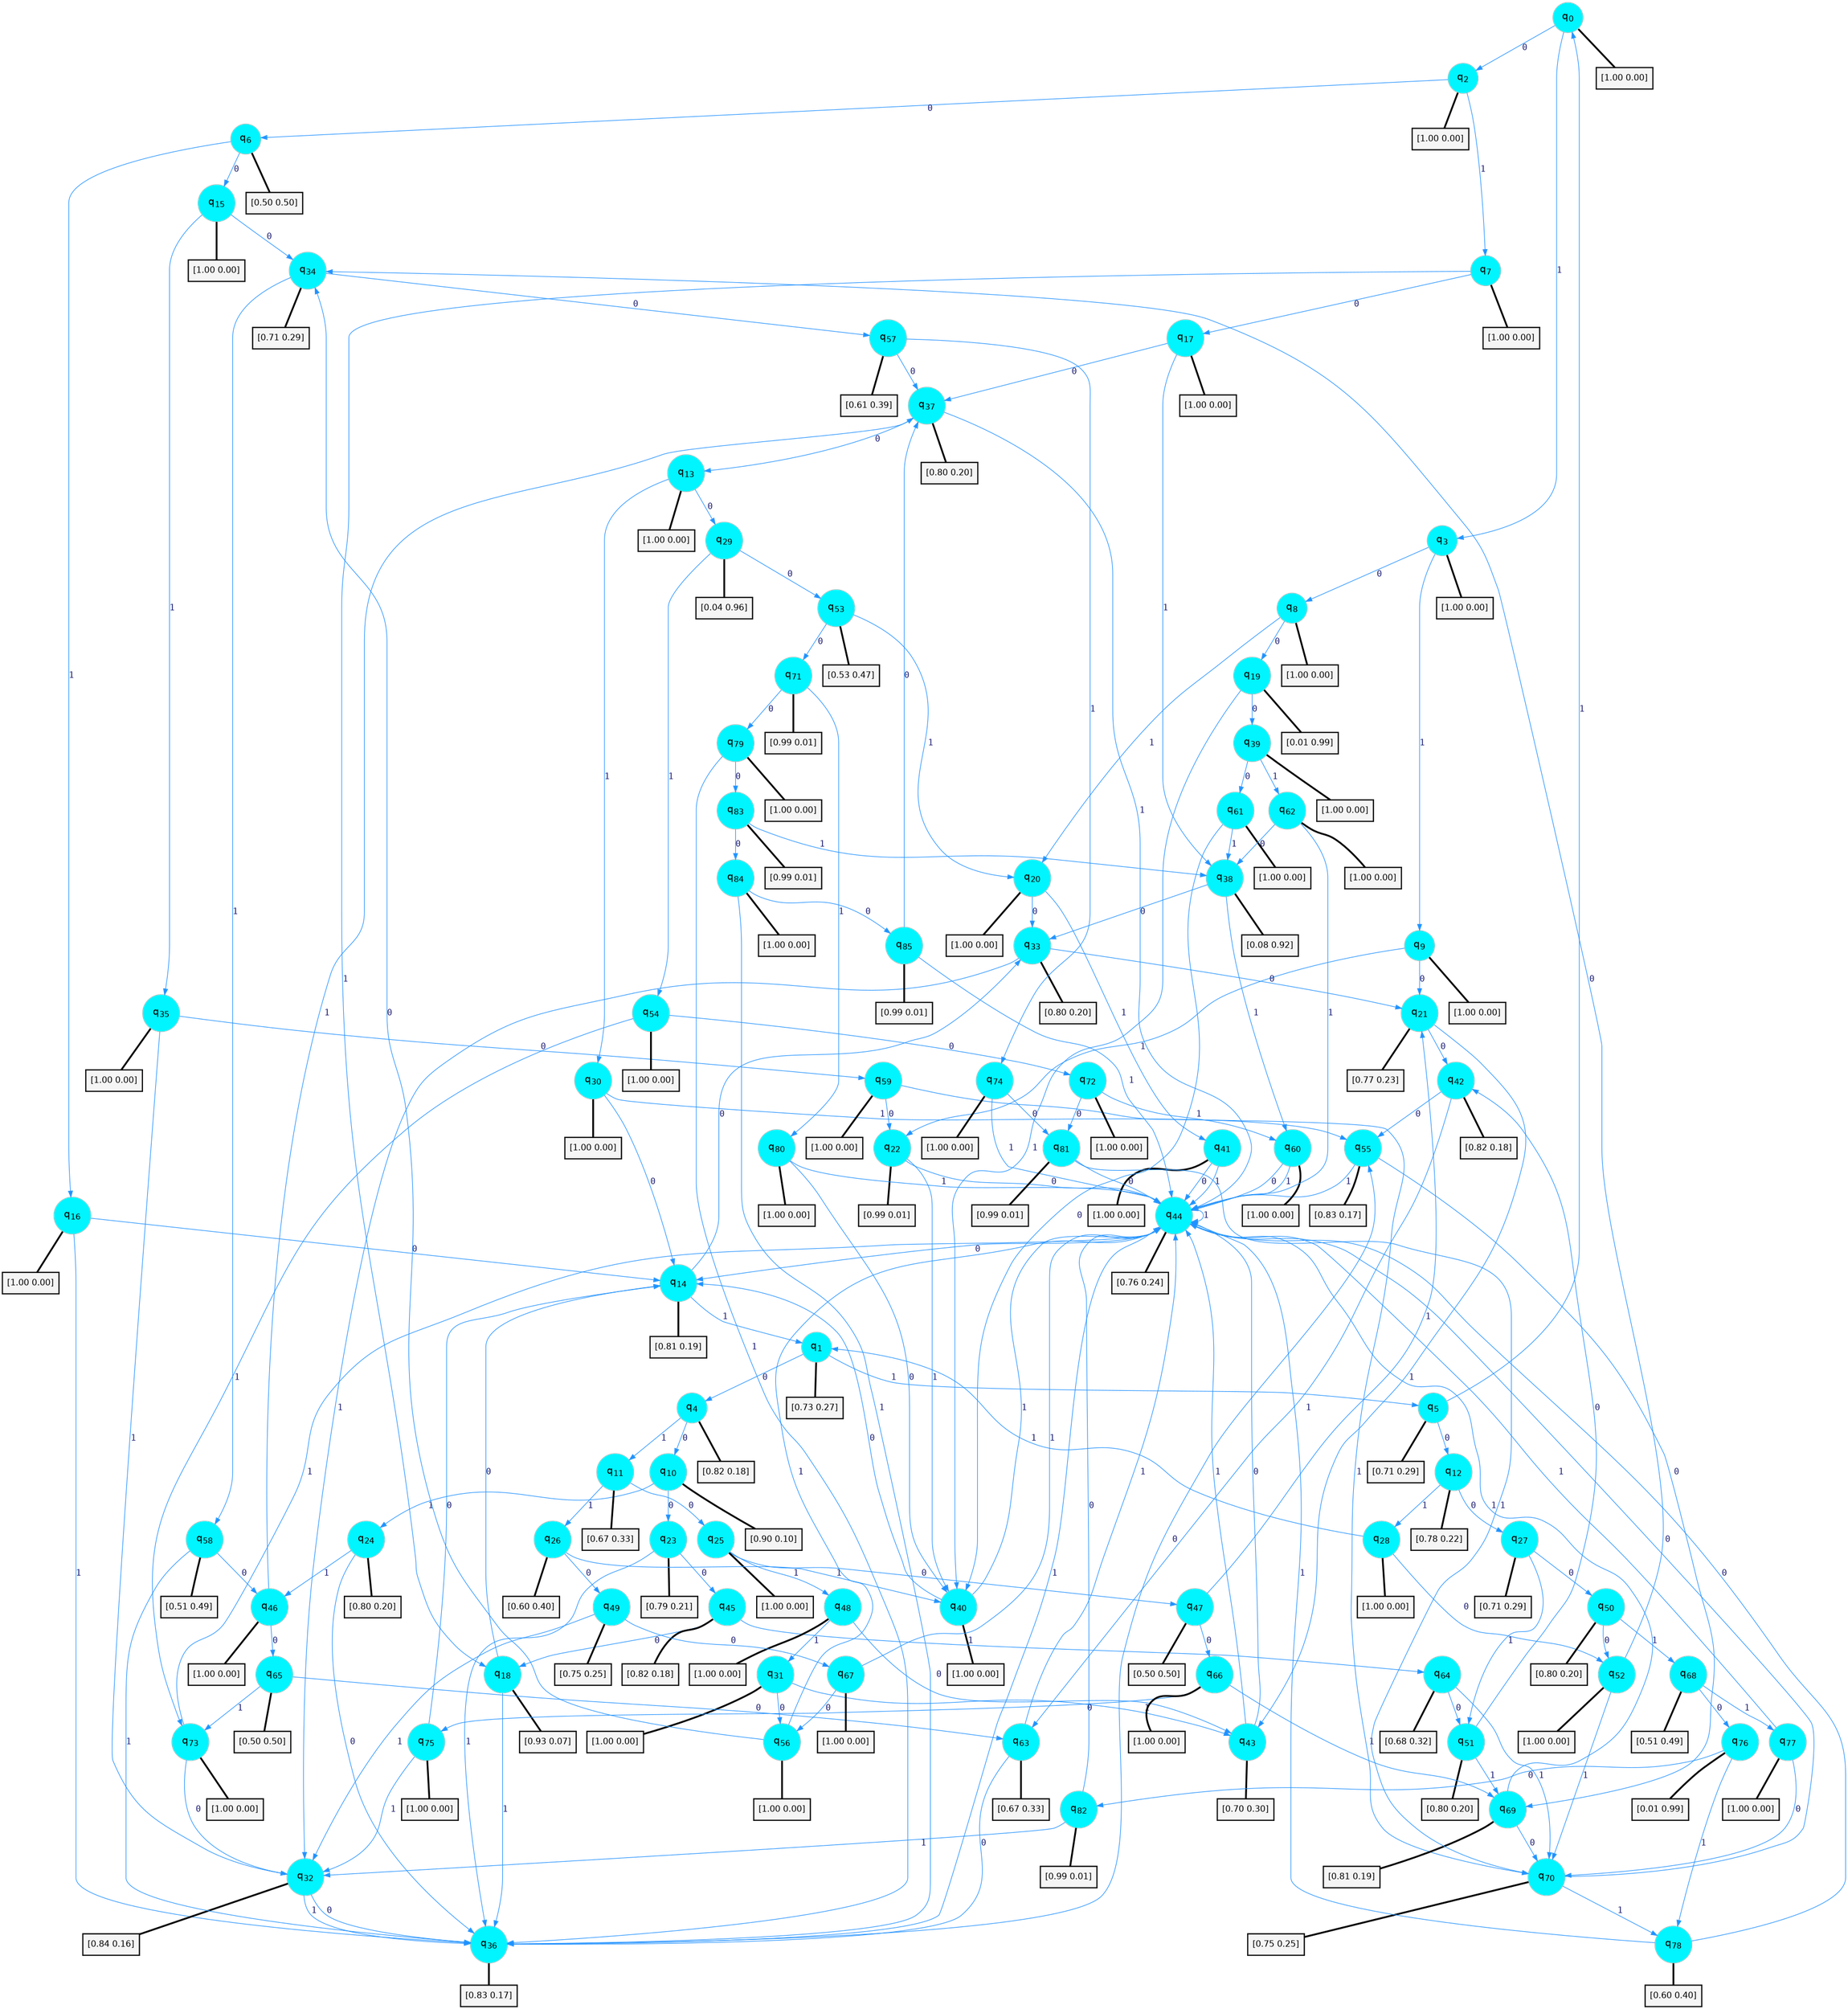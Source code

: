 digraph G {
graph [
bgcolor=transparent, dpi=300, rankdir=TD, size="40,25"];
node [
color=gray, fillcolor=turquoise1, fontcolor=black, fontname=Helvetica, fontsize=16, fontweight=bold, shape=circle, style=filled];
edge [
arrowsize=1, color=dodgerblue1, fontcolor=midnightblue, fontname=courier, fontweight=bold, penwidth=1, style=solid, weight=20];
0[label=<q<SUB>0</SUB>>];
1[label=<q<SUB>1</SUB>>];
2[label=<q<SUB>2</SUB>>];
3[label=<q<SUB>3</SUB>>];
4[label=<q<SUB>4</SUB>>];
5[label=<q<SUB>5</SUB>>];
6[label=<q<SUB>6</SUB>>];
7[label=<q<SUB>7</SUB>>];
8[label=<q<SUB>8</SUB>>];
9[label=<q<SUB>9</SUB>>];
10[label=<q<SUB>10</SUB>>];
11[label=<q<SUB>11</SUB>>];
12[label=<q<SUB>12</SUB>>];
13[label=<q<SUB>13</SUB>>];
14[label=<q<SUB>14</SUB>>];
15[label=<q<SUB>15</SUB>>];
16[label=<q<SUB>16</SUB>>];
17[label=<q<SUB>17</SUB>>];
18[label=<q<SUB>18</SUB>>];
19[label=<q<SUB>19</SUB>>];
20[label=<q<SUB>20</SUB>>];
21[label=<q<SUB>21</SUB>>];
22[label=<q<SUB>22</SUB>>];
23[label=<q<SUB>23</SUB>>];
24[label=<q<SUB>24</SUB>>];
25[label=<q<SUB>25</SUB>>];
26[label=<q<SUB>26</SUB>>];
27[label=<q<SUB>27</SUB>>];
28[label=<q<SUB>28</SUB>>];
29[label=<q<SUB>29</SUB>>];
30[label=<q<SUB>30</SUB>>];
31[label=<q<SUB>31</SUB>>];
32[label=<q<SUB>32</SUB>>];
33[label=<q<SUB>33</SUB>>];
34[label=<q<SUB>34</SUB>>];
35[label=<q<SUB>35</SUB>>];
36[label=<q<SUB>36</SUB>>];
37[label=<q<SUB>37</SUB>>];
38[label=<q<SUB>38</SUB>>];
39[label=<q<SUB>39</SUB>>];
40[label=<q<SUB>40</SUB>>];
41[label=<q<SUB>41</SUB>>];
42[label=<q<SUB>42</SUB>>];
43[label=<q<SUB>43</SUB>>];
44[label=<q<SUB>44</SUB>>];
45[label=<q<SUB>45</SUB>>];
46[label=<q<SUB>46</SUB>>];
47[label=<q<SUB>47</SUB>>];
48[label=<q<SUB>48</SUB>>];
49[label=<q<SUB>49</SUB>>];
50[label=<q<SUB>50</SUB>>];
51[label=<q<SUB>51</SUB>>];
52[label=<q<SUB>52</SUB>>];
53[label=<q<SUB>53</SUB>>];
54[label=<q<SUB>54</SUB>>];
55[label=<q<SUB>55</SUB>>];
56[label=<q<SUB>56</SUB>>];
57[label=<q<SUB>57</SUB>>];
58[label=<q<SUB>58</SUB>>];
59[label=<q<SUB>59</SUB>>];
60[label=<q<SUB>60</SUB>>];
61[label=<q<SUB>61</SUB>>];
62[label=<q<SUB>62</SUB>>];
63[label=<q<SUB>63</SUB>>];
64[label=<q<SUB>64</SUB>>];
65[label=<q<SUB>65</SUB>>];
66[label=<q<SUB>66</SUB>>];
67[label=<q<SUB>67</SUB>>];
68[label=<q<SUB>68</SUB>>];
69[label=<q<SUB>69</SUB>>];
70[label=<q<SUB>70</SUB>>];
71[label=<q<SUB>71</SUB>>];
72[label=<q<SUB>72</SUB>>];
73[label=<q<SUB>73</SUB>>];
74[label=<q<SUB>74</SUB>>];
75[label=<q<SUB>75</SUB>>];
76[label=<q<SUB>76</SUB>>];
77[label=<q<SUB>77</SUB>>];
78[label=<q<SUB>78</SUB>>];
79[label=<q<SUB>79</SUB>>];
80[label=<q<SUB>80</SUB>>];
81[label=<q<SUB>81</SUB>>];
82[label=<q<SUB>82</SUB>>];
83[label=<q<SUB>83</SUB>>];
84[label=<q<SUB>84</SUB>>];
85[label=<q<SUB>85</SUB>>];
86[label="[1.00 0.00]", shape=box,fontcolor=black, fontname=Helvetica, fontsize=14, penwidth=2, fillcolor=whitesmoke,color=black];
87[label="[0.73 0.27]", shape=box,fontcolor=black, fontname=Helvetica, fontsize=14, penwidth=2, fillcolor=whitesmoke,color=black];
88[label="[1.00 0.00]", shape=box,fontcolor=black, fontname=Helvetica, fontsize=14, penwidth=2, fillcolor=whitesmoke,color=black];
89[label="[1.00 0.00]", shape=box,fontcolor=black, fontname=Helvetica, fontsize=14, penwidth=2, fillcolor=whitesmoke,color=black];
90[label="[0.82 0.18]", shape=box,fontcolor=black, fontname=Helvetica, fontsize=14, penwidth=2, fillcolor=whitesmoke,color=black];
91[label="[0.71 0.29]", shape=box,fontcolor=black, fontname=Helvetica, fontsize=14, penwidth=2, fillcolor=whitesmoke,color=black];
92[label="[0.50 0.50]", shape=box,fontcolor=black, fontname=Helvetica, fontsize=14, penwidth=2, fillcolor=whitesmoke,color=black];
93[label="[1.00 0.00]", shape=box,fontcolor=black, fontname=Helvetica, fontsize=14, penwidth=2, fillcolor=whitesmoke,color=black];
94[label="[1.00 0.00]", shape=box,fontcolor=black, fontname=Helvetica, fontsize=14, penwidth=2, fillcolor=whitesmoke,color=black];
95[label="[1.00 0.00]", shape=box,fontcolor=black, fontname=Helvetica, fontsize=14, penwidth=2, fillcolor=whitesmoke,color=black];
96[label="[0.90 0.10]", shape=box,fontcolor=black, fontname=Helvetica, fontsize=14, penwidth=2, fillcolor=whitesmoke,color=black];
97[label="[0.67 0.33]", shape=box,fontcolor=black, fontname=Helvetica, fontsize=14, penwidth=2, fillcolor=whitesmoke,color=black];
98[label="[0.78 0.22]", shape=box,fontcolor=black, fontname=Helvetica, fontsize=14, penwidth=2, fillcolor=whitesmoke,color=black];
99[label="[1.00 0.00]", shape=box,fontcolor=black, fontname=Helvetica, fontsize=14, penwidth=2, fillcolor=whitesmoke,color=black];
100[label="[0.81 0.19]", shape=box,fontcolor=black, fontname=Helvetica, fontsize=14, penwidth=2, fillcolor=whitesmoke,color=black];
101[label="[1.00 0.00]", shape=box,fontcolor=black, fontname=Helvetica, fontsize=14, penwidth=2, fillcolor=whitesmoke,color=black];
102[label="[1.00 0.00]", shape=box,fontcolor=black, fontname=Helvetica, fontsize=14, penwidth=2, fillcolor=whitesmoke,color=black];
103[label="[1.00 0.00]", shape=box,fontcolor=black, fontname=Helvetica, fontsize=14, penwidth=2, fillcolor=whitesmoke,color=black];
104[label="[0.93 0.07]", shape=box,fontcolor=black, fontname=Helvetica, fontsize=14, penwidth=2, fillcolor=whitesmoke,color=black];
105[label="[0.01 0.99]", shape=box,fontcolor=black, fontname=Helvetica, fontsize=14, penwidth=2, fillcolor=whitesmoke,color=black];
106[label="[1.00 0.00]", shape=box,fontcolor=black, fontname=Helvetica, fontsize=14, penwidth=2, fillcolor=whitesmoke,color=black];
107[label="[0.77 0.23]", shape=box,fontcolor=black, fontname=Helvetica, fontsize=14, penwidth=2, fillcolor=whitesmoke,color=black];
108[label="[0.99 0.01]", shape=box,fontcolor=black, fontname=Helvetica, fontsize=14, penwidth=2, fillcolor=whitesmoke,color=black];
109[label="[0.79 0.21]", shape=box,fontcolor=black, fontname=Helvetica, fontsize=14, penwidth=2, fillcolor=whitesmoke,color=black];
110[label="[0.80 0.20]", shape=box,fontcolor=black, fontname=Helvetica, fontsize=14, penwidth=2, fillcolor=whitesmoke,color=black];
111[label="[1.00 0.00]", shape=box,fontcolor=black, fontname=Helvetica, fontsize=14, penwidth=2, fillcolor=whitesmoke,color=black];
112[label="[0.60 0.40]", shape=box,fontcolor=black, fontname=Helvetica, fontsize=14, penwidth=2, fillcolor=whitesmoke,color=black];
113[label="[0.71 0.29]", shape=box,fontcolor=black, fontname=Helvetica, fontsize=14, penwidth=2, fillcolor=whitesmoke,color=black];
114[label="[1.00 0.00]", shape=box,fontcolor=black, fontname=Helvetica, fontsize=14, penwidth=2, fillcolor=whitesmoke,color=black];
115[label="[0.04 0.96]", shape=box,fontcolor=black, fontname=Helvetica, fontsize=14, penwidth=2, fillcolor=whitesmoke,color=black];
116[label="[1.00 0.00]", shape=box,fontcolor=black, fontname=Helvetica, fontsize=14, penwidth=2, fillcolor=whitesmoke,color=black];
117[label="[1.00 0.00]", shape=box,fontcolor=black, fontname=Helvetica, fontsize=14, penwidth=2, fillcolor=whitesmoke,color=black];
118[label="[0.84 0.16]", shape=box,fontcolor=black, fontname=Helvetica, fontsize=14, penwidth=2, fillcolor=whitesmoke,color=black];
119[label="[0.80 0.20]", shape=box,fontcolor=black, fontname=Helvetica, fontsize=14, penwidth=2, fillcolor=whitesmoke,color=black];
120[label="[0.71 0.29]", shape=box,fontcolor=black, fontname=Helvetica, fontsize=14, penwidth=2, fillcolor=whitesmoke,color=black];
121[label="[1.00 0.00]", shape=box,fontcolor=black, fontname=Helvetica, fontsize=14, penwidth=2, fillcolor=whitesmoke,color=black];
122[label="[0.83 0.17]", shape=box,fontcolor=black, fontname=Helvetica, fontsize=14, penwidth=2, fillcolor=whitesmoke,color=black];
123[label="[0.80 0.20]", shape=box,fontcolor=black, fontname=Helvetica, fontsize=14, penwidth=2, fillcolor=whitesmoke,color=black];
124[label="[0.08 0.92]", shape=box,fontcolor=black, fontname=Helvetica, fontsize=14, penwidth=2, fillcolor=whitesmoke,color=black];
125[label="[1.00 0.00]", shape=box,fontcolor=black, fontname=Helvetica, fontsize=14, penwidth=2, fillcolor=whitesmoke,color=black];
126[label="[1.00 0.00]", shape=box,fontcolor=black, fontname=Helvetica, fontsize=14, penwidth=2, fillcolor=whitesmoke,color=black];
127[label="[1.00 0.00]", shape=box,fontcolor=black, fontname=Helvetica, fontsize=14, penwidth=2, fillcolor=whitesmoke,color=black];
128[label="[0.82 0.18]", shape=box,fontcolor=black, fontname=Helvetica, fontsize=14, penwidth=2, fillcolor=whitesmoke,color=black];
129[label="[0.70 0.30]", shape=box,fontcolor=black, fontname=Helvetica, fontsize=14, penwidth=2, fillcolor=whitesmoke,color=black];
130[label="[0.76 0.24]", shape=box,fontcolor=black, fontname=Helvetica, fontsize=14, penwidth=2, fillcolor=whitesmoke,color=black];
131[label="[0.82 0.18]", shape=box,fontcolor=black, fontname=Helvetica, fontsize=14, penwidth=2, fillcolor=whitesmoke,color=black];
132[label="[1.00 0.00]", shape=box,fontcolor=black, fontname=Helvetica, fontsize=14, penwidth=2, fillcolor=whitesmoke,color=black];
133[label="[0.50 0.50]", shape=box,fontcolor=black, fontname=Helvetica, fontsize=14, penwidth=2, fillcolor=whitesmoke,color=black];
134[label="[1.00 0.00]", shape=box,fontcolor=black, fontname=Helvetica, fontsize=14, penwidth=2, fillcolor=whitesmoke,color=black];
135[label="[0.75 0.25]", shape=box,fontcolor=black, fontname=Helvetica, fontsize=14, penwidth=2, fillcolor=whitesmoke,color=black];
136[label="[0.80 0.20]", shape=box,fontcolor=black, fontname=Helvetica, fontsize=14, penwidth=2, fillcolor=whitesmoke,color=black];
137[label="[0.80 0.20]", shape=box,fontcolor=black, fontname=Helvetica, fontsize=14, penwidth=2, fillcolor=whitesmoke,color=black];
138[label="[1.00 0.00]", shape=box,fontcolor=black, fontname=Helvetica, fontsize=14, penwidth=2, fillcolor=whitesmoke,color=black];
139[label="[0.53 0.47]", shape=box,fontcolor=black, fontname=Helvetica, fontsize=14, penwidth=2, fillcolor=whitesmoke,color=black];
140[label="[1.00 0.00]", shape=box,fontcolor=black, fontname=Helvetica, fontsize=14, penwidth=2, fillcolor=whitesmoke,color=black];
141[label="[0.83 0.17]", shape=box,fontcolor=black, fontname=Helvetica, fontsize=14, penwidth=2, fillcolor=whitesmoke,color=black];
142[label="[1.00 0.00]", shape=box,fontcolor=black, fontname=Helvetica, fontsize=14, penwidth=2, fillcolor=whitesmoke,color=black];
143[label="[0.61 0.39]", shape=box,fontcolor=black, fontname=Helvetica, fontsize=14, penwidth=2, fillcolor=whitesmoke,color=black];
144[label="[0.51 0.49]", shape=box,fontcolor=black, fontname=Helvetica, fontsize=14, penwidth=2, fillcolor=whitesmoke,color=black];
145[label="[1.00 0.00]", shape=box,fontcolor=black, fontname=Helvetica, fontsize=14, penwidth=2, fillcolor=whitesmoke,color=black];
146[label="[1.00 0.00]", shape=box,fontcolor=black, fontname=Helvetica, fontsize=14, penwidth=2, fillcolor=whitesmoke,color=black];
147[label="[1.00 0.00]", shape=box,fontcolor=black, fontname=Helvetica, fontsize=14, penwidth=2, fillcolor=whitesmoke,color=black];
148[label="[1.00 0.00]", shape=box,fontcolor=black, fontname=Helvetica, fontsize=14, penwidth=2, fillcolor=whitesmoke,color=black];
149[label="[0.67 0.33]", shape=box,fontcolor=black, fontname=Helvetica, fontsize=14, penwidth=2, fillcolor=whitesmoke,color=black];
150[label="[0.68 0.32]", shape=box,fontcolor=black, fontname=Helvetica, fontsize=14, penwidth=2, fillcolor=whitesmoke,color=black];
151[label="[0.50 0.50]", shape=box,fontcolor=black, fontname=Helvetica, fontsize=14, penwidth=2, fillcolor=whitesmoke,color=black];
152[label="[1.00 0.00]", shape=box,fontcolor=black, fontname=Helvetica, fontsize=14, penwidth=2, fillcolor=whitesmoke,color=black];
153[label="[1.00 0.00]", shape=box,fontcolor=black, fontname=Helvetica, fontsize=14, penwidth=2, fillcolor=whitesmoke,color=black];
154[label="[0.51 0.49]", shape=box,fontcolor=black, fontname=Helvetica, fontsize=14, penwidth=2, fillcolor=whitesmoke,color=black];
155[label="[0.81 0.19]", shape=box,fontcolor=black, fontname=Helvetica, fontsize=14, penwidth=2, fillcolor=whitesmoke,color=black];
156[label="[0.75 0.25]", shape=box,fontcolor=black, fontname=Helvetica, fontsize=14, penwidth=2, fillcolor=whitesmoke,color=black];
157[label="[0.99 0.01]", shape=box,fontcolor=black, fontname=Helvetica, fontsize=14, penwidth=2, fillcolor=whitesmoke,color=black];
158[label="[1.00 0.00]", shape=box,fontcolor=black, fontname=Helvetica, fontsize=14, penwidth=2, fillcolor=whitesmoke,color=black];
159[label="[1.00 0.00]", shape=box,fontcolor=black, fontname=Helvetica, fontsize=14, penwidth=2, fillcolor=whitesmoke,color=black];
160[label="[1.00 0.00]", shape=box,fontcolor=black, fontname=Helvetica, fontsize=14, penwidth=2, fillcolor=whitesmoke,color=black];
161[label="[1.00 0.00]", shape=box,fontcolor=black, fontname=Helvetica, fontsize=14, penwidth=2, fillcolor=whitesmoke,color=black];
162[label="[0.01 0.99]", shape=box,fontcolor=black, fontname=Helvetica, fontsize=14, penwidth=2, fillcolor=whitesmoke,color=black];
163[label="[1.00 0.00]", shape=box,fontcolor=black, fontname=Helvetica, fontsize=14, penwidth=2, fillcolor=whitesmoke,color=black];
164[label="[0.60 0.40]", shape=box,fontcolor=black, fontname=Helvetica, fontsize=14, penwidth=2, fillcolor=whitesmoke,color=black];
165[label="[1.00 0.00]", shape=box,fontcolor=black, fontname=Helvetica, fontsize=14, penwidth=2, fillcolor=whitesmoke,color=black];
166[label="[1.00 0.00]", shape=box,fontcolor=black, fontname=Helvetica, fontsize=14, penwidth=2, fillcolor=whitesmoke,color=black];
167[label="[0.99 0.01]", shape=box,fontcolor=black, fontname=Helvetica, fontsize=14, penwidth=2, fillcolor=whitesmoke,color=black];
168[label="[0.99 0.01]", shape=box,fontcolor=black, fontname=Helvetica, fontsize=14, penwidth=2, fillcolor=whitesmoke,color=black];
169[label="[0.99 0.01]", shape=box,fontcolor=black, fontname=Helvetica, fontsize=14, penwidth=2, fillcolor=whitesmoke,color=black];
170[label="[1.00 0.00]", shape=box,fontcolor=black, fontname=Helvetica, fontsize=14, penwidth=2, fillcolor=whitesmoke,color=black];
171[label="[0.99 0.01]", shape=box,fontcolor=black, fontname=Helvetica, fontsize=14, penwidth=2, fillcolor=whitesmoke,color=black];
0->2 [label=0];
0->3 [label=1];
0->86 [arrowhead=none, penwidth=3,color=black];
1->4 [label=0];
1->5 [label=1];
1->87 [arrowhead=none, penwidth=3,color=black];
2->6 [label=0];
2->7 [label=1];
2->88 [arrowhead=none, penwidth=3,color=black];
3->8 [label=0];
3->9 [label=1];
3->89 [arrowhead=none, penwidth=3,color=black];
4->10 [label=0];
4->11 [label=1];
4->90 [arrowhead=none, penwidth=3,color=black];
5->12 [label=0];
5->0 [label=1];
5->91 [arrowhead=none, penwidth=3,color=black];
6->15 [label=0];
6->16 [label=1];
6->92 [arrowhead=none, penwidth=3,color=black];
7->17 [label=0];
7->18 [label=1];
7->93 [arrowhead=none, penwidth=3,color=black];
8->19 [label=0];
8->20 [label=1];
8->94 [arrowhead=none, penwidth=3,color=black];
9->21 [label=0];
9->22 [label=1];
9->95 [arrowhead=none, penwidth=3,color=black];
10->23 [label=0];
10->24 [label=1];
10->96 [arrowhead=none, penwidth=3,color=black];
11->25 [label=0];
11->26 [label=1];
11->97 [arrowhead=none, penwidth=3,color=black];
12->27 [label=0];
12->28 [label=1];
12->98 [arrowhead=none, penwidth=3,color=black];
13->29 [label=0];
13->30 [label=1];
13->99 [arrowhead=none, penwidth=3,color=black];
14->33 [label=0];
14->1 [label=1];
14->100 [arrowhead=none, penwidth=3,color=black];
15->34 [label=0];
15->35 [label=1];
15->101 [arrowhead=none, penwidth=3,color=black];
16->14 [label=0];
16->36 [label=1];
16->102 [arrowhead=none, penwidth=3,color=black];
17->37 [label=0];
17->38 [label=1];
17->103 [arrowhead=none, penwidth=3,color=black];
18->14 [label=0];
18->36 [label=1];
18->104 [arrowhead=none, penwidth=3,color=black];
19->39 [label=0];
19->40 [label=1];
19->105 [arrowhead=none, penwidth=3,color=black];
20->33 [label=0];
20->41 [label=1];
20->106 [arrowhead=none, penwidth=3,color=black];
21->42 [label=0];
21->43 [label=1];
21->107 [arrowhead=none, penwidth=3,color=black];
22->44 [label=0];
22->40 [label=1];
22->108 [arrowhead=none, penwidth=3,color=black];
23->45 [label=0];
23->36 [label=1];
23->109 [arrowhead=none, penwidth=3,color=black];
24->36 [label=0];
24->46 [label=1];
24->110 [arrowhead=none, penwidth=3,color=black];
25->47 [label=0];
25->48 [label=1];
25->111 [arrowhead=none, penwidth=3,color=black];
26->49 [label=0];
26->40 [label=1];
26->112 [arrowhead=none, penwidth=3,color=black];
27->50 [label=0];
27->51 [label=1];
27->113 [arrowhead=none, penwidth=3,color=black];
28->52 [label=0];
28->1 [label=1];
28->114 [arrowhead=none, penwidth=3,color=black];
29->53 [label=0];
29->54 [label=1];
29->115 [arrowhead=none, penwidth=3,color=black];
30->14 [label=0];
30->55 [label=1];
30->116 [arrowhead=none, penwidth=3,color=black];
31->56 [label=0];
31->43 [label=1];
31->117 [arrowhead=none, penwidth=3,color=black];
32->36 [label=0];
32->36 [label=1];
32->118 [arrowhead=none, penwidth=3,color=black];
33->21 [label=0];
33->32 [label=1];
33->119 [arrowhead=none, penwidth=3,color=black];
34->57 [label=0];
34->58 [label=1];
34->120 [arrowhead=none, penwidth=3,color=black];
35->59 [label=0];
35->32 [label=1];
35->121 [arrowhead=none, penwidth=3,color=black];
36->55 [label=0];
36->44 [label=1];
36->122 [arrowhead=none, penwidth=3,color=black];
37->13 [label=0];
37->44 [label=1];
37->123 [arrowhead=none, penwidth=3,color=black];
38->33 [label=0];
38->60 [label=1];
38->124 [arrowhead=none, penwidth=3,color=black];
39->61 [label=0];
39->62 [label=1];
39->125 [arrowhead=none, penwidth=3,color=black];
40->14 [label=0];
40->44 [label=1];
40->126 [arrowhead=none, penwidth=3,color=black];
41->44 [label=0];
41->44 [label=1];
41->127 [arrowhead=none, penwidth=3,color=black];
42->55 [label=0];
42->63 [label=1];
42->128 [arrowhead=none, penwidth=3,color=black];
43->44 [label=0];
43->44 [label=1];
43->129 [arrowhead=none, penwidth=3,color=black];
44->14 [label=0];
44->44 [label=1];
44->130 [arrowhead=none, penwidth=3,color=black];
45->18 [label=0];
45->64 [label=1];
45->131 [arrowhead=none, penwidth=3,color=black];
46->65 [label=0];
46->37 [label=1];
46->132 [arrowhead=none, penwidth=3,color=black];
47->66 [label=0];
47->21 [label=1];
47->133 [arrowhead=none, penwidth=3,color=black];
48->43 [label=0];
48->31 [label=1];
48->134 [arrowhead=none, penwidth=3,color=black];
49->67 [label=0];
49->32 [label=1];
49->135 [arrowhead=none, penwidth=3,color=black];
50->52 [label=0];
50->68 [label=1];
50->136 [arrowhead=none, penwidth=3,color=black];
51->42 [label=0];
51->69 [label=1];
51->137 [arrowhead=none, penwidth=3,color=black];
52->34 [label=0];
52->70 [label=1];
52->138 [arrowhead=none, penwidth=3,color=black];
53->71 [label=0];
53->20 [label=1];
53->139 [arrowhead=none, penwidth=3,color=black];
54->72 [label=0];
54->73 [label=1];
54->140 [arrowhead=none, penwidth=3,color=black];
55->69 [label=0];
55->44 [label=1];
55->141 [arrowhead=none, penwidth=3,color=black];
56->34 [label=0];
56->44 [label=1];
56->142 [arrowhead=none, penwidth=3,color=black];
57->37 [label=0];
57->74 [label=1];
57->143 [arrowhead=none, penwidth=3,color=black];
58->46 [label=0];
58->36 [label=1];
58->144 [arrowhead=none, penwidth=3,color=black];
59->22 [label=0];
59->70 [label=1];
59->145 [arrowhead=none, penwidth=3,color=black];
60->44 [label=0];
60->44 [label=1];
60->146 [arrowhead=none, penwidth=3,color=black];
61->40 [label=0];
61->38 [label=1];
61->147 [arrowhead=none, penwidth=3,color=black];
62->38 [label=0];
62->44 [label=1];
62->148 [arrowhead=none, penwidth=3,color=black];
63->36 [label=0];
63->44 [label=1];
63->149 [arrowhead=none, penwidth=3,color=black];
64->51 [label=0];
64->70 [label=1];
64->150 [arrowhead=none, penwidth=3,color=black];
65->63 [label=0];
65->73 [label=1];
65->151 [arrowhead=none, penwidth=3,color=black];
66->75 [label=0];
66->69 [label=1];
66->152 [arrowhead=none, penwidth=3,color=black];
67->56 [label=0];
67->44 [label=1];
67->153 [arrowhead=none, penwidth=3,color=black];
68->76 [label=0];
68->77 [label=1];
68->154 [arrowhead=none, penwidth=3,color=black];
69->70 [label=0];
69->44 [label=1];
69->155 [arrowhead=none, penwidth=3,color=black];
70->44 [label=0];
70->78 [label=1];
70->156 [arrowhead=none, penwidth=3,color=black];
71->79 [label=0];
71->80 [label=1];
71->157 [arrowhead=none, penwidth=3,color=black];
72->81 [label=0];
72->60 [label=1];
72->158 [arrowhead=none, penwidth=3,color=black];
73->32 [label=0];
73->44 [label=1];
73->159 [arrowhead=none, penwidth=3,color=black];
74->81 [label=0];
74->44 [label=1];
74->160 [arrowhead=none, penwidth=3,color=black];
75->14 [label=0];
75->32 [label=1];
75->161 [arrowhead=none, penwidth=3,color=black];
76->82 [label=0];
76->78 [label=1];
76->162 [arrowhead=none, penwidth=3,color=black];
77->70 [label=0];
77->44 [label=1];
77->163 [arrowhead=none, penwidth=3,color=black];
78->44 [label=0];
78->44 [label=1];
78->164 [arrowhead=none, penwidth=3,color=black];
79->83 [label=0];
79->36 [label=1];
79->165 [arrowhead=none, penwidth=3,color=black];
80->40 [label=0];
80->44 [label=1];
80->166 [arrowhead=none, penwidth=3,color=black];
81->44 [label=0];
81->70 [label=1];
81->167 [arrowhead=none, penwidth=3,color=black];
82->44 [label=0];
82->32 [label=1];
82->168 [arrowhead=none, penwidth=3,color=black];
83->84 [label=0];
83->38 [label=1];
83->169 [arrowhead=none, penwidth=3,color=black];
84->85 [label=0];
84->36 [label=1];
84->170 [arrowhead=none, penwidth=3,color=black];
85->37 [label=0];
85->44 [label=1];
85->171 [arrowhead=none, penwidth=3,color=black];
}
